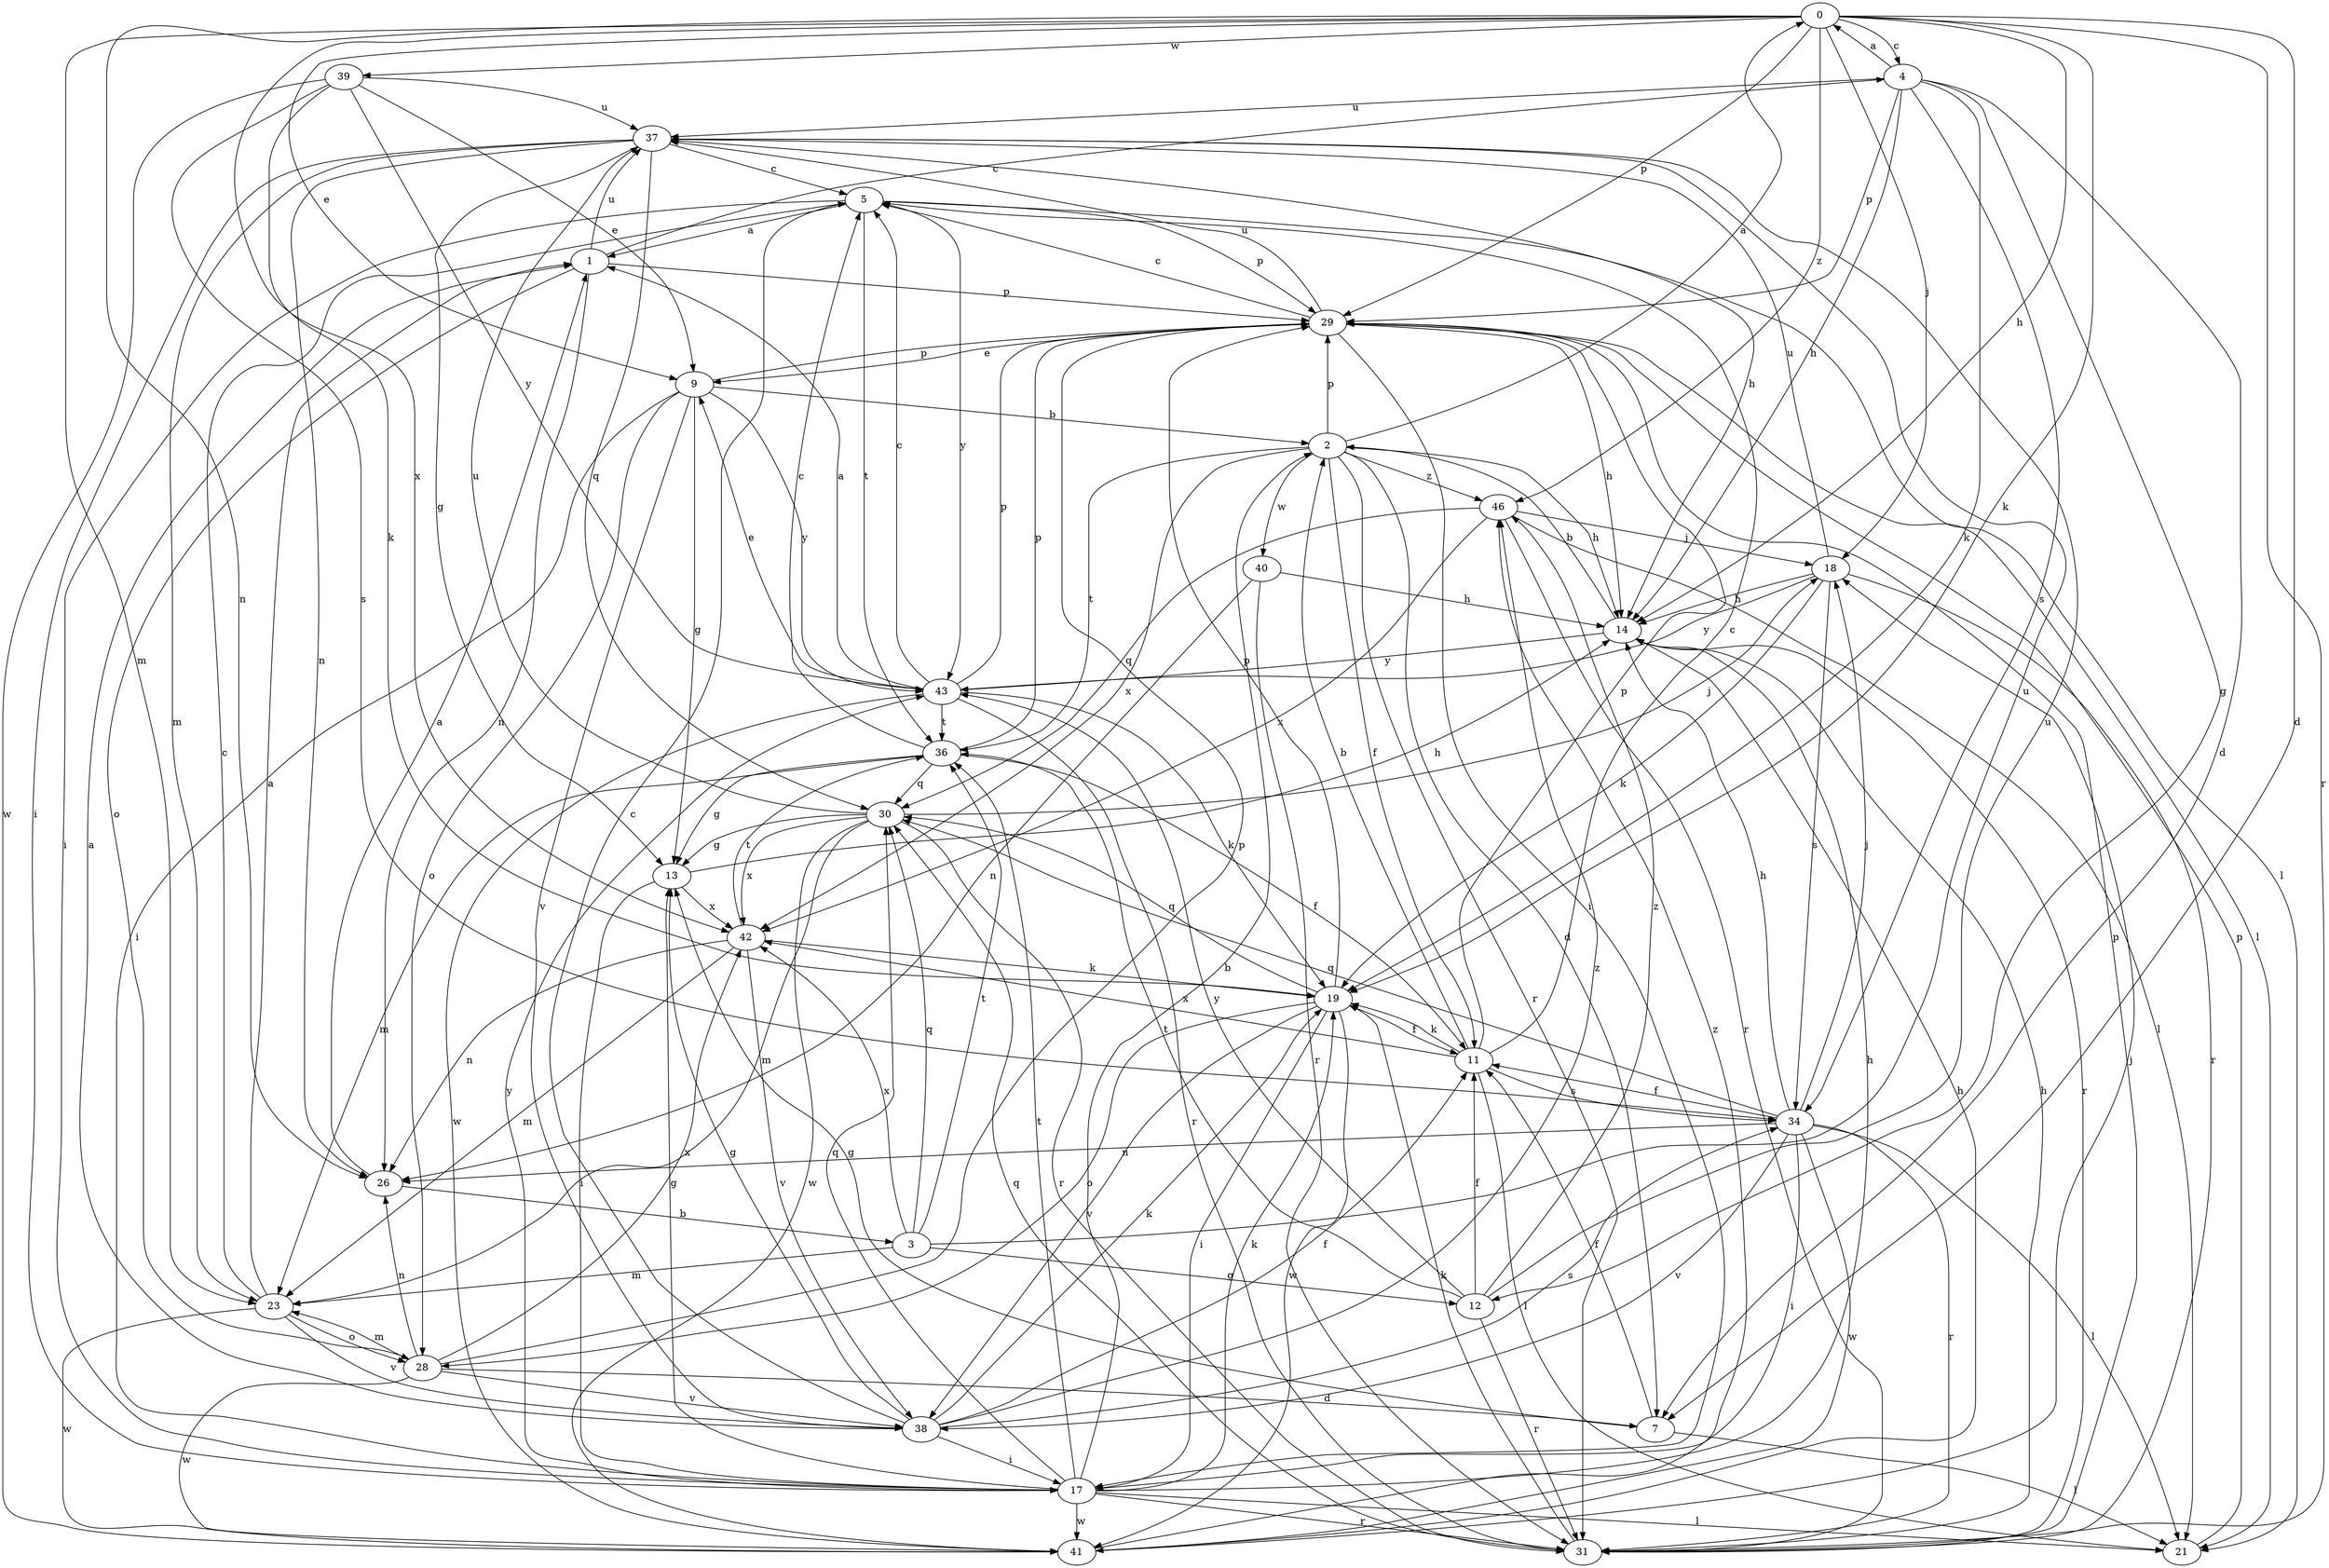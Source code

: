 strict digraph  {
0;
1;
2;
3;
4;
5;
7;
9;
11;
12;
13;
14;
17;
18;
19;
21;
23;
26;
28;
29;
30;
31;
34;
36;
37;
38;
39;
40;
41;
42;
43;
46;
0 -> 4  [label=c];
0 -> 7  [label=d];
0 -> 9  [label=e];
0 -> 14  [label=h];
0 -> 18  [label=j];
0 -> 19  [label=k];
0 -> 23  [label=m];
0 -> 26  [label=n];
0 -> 29  [label=p];
0 -> 31  [label=r];
0 -> 39  [label=w];
0 -> 42  [label=x];
0 -> 46  [label=z];
1 -> 4  [label=c];
1 -> 26  [label=n];
1 -> 28  [label=o];
1 -> 29  [label=p];
1 -> 37  [label=u];
2 -> 0  [label=a];
2 -> 7  [label=d];
2 -> 11  [label=f];
2 -> 14  [label=h];
2 -> 29  [label=p];
2 -> 31  [label=r];
2 -> 36  [label=t];
2 -> 40  [label=w];
2 -> 42  [label=x];
2 -> 46  [label=z];
3 -> 12  [label=g];
3 -> 23  [label=m];
3 -> 30  [label=q];
3 -> 36  [label=t];
3 -> 37  [label=u];
3 -> 42  [label=x];
4 -> 0  [label=a];
4 -> 7  [label=d];
4 -> 12  [label=g];
4 -> 14  [label=h];
4 -> 19  [label=k];
4 -> 29  [label=p];
4 -> 34  [label=s];
4 -> 37  [label=u];
5 -> 1  [label=a];
5 -> 17  [label=i];
5 -> 21  [label=l];
5 -> 29  [label=p];
5 -> 36  [label=t];
5 -> 43  [label=y];
7 -> 11  [label=f];
7 -> 13  [label=g];
7 -> 21  [label=l];
9 -> 2  [label=b];
9 -> 13  [label=g];
9 -> 17  [label=i];
9 -> 28  [label=o];
9 -> 29  [label=p];
9 -> 38  [label=v];
9 -> 43  [label=y];
11 -> 2  [label=b];
11 -> 5  [label=c];
11 -> 19  [label=k];
11 -> 21  [label=l];
11 -> 29  [label=p];
11 -> 34  [label=s];
11 -> 42  [label=x];
12 -> 11  [label=f];
12 -> 31  [label=r];
12 -> 36  [label=t];
12 -> 37  [label=u];
12 -> 43  [label=y];
12 -> 46  [label=z];
13 -> 14  [label=h];
13 -> 17  [label=i];
13 -> 42  [label=x];
14 -> 2  [label=b];
14 -> 31  [label=r];
14 -> 43  [label=y];
17 -> 2  [label=b];
17 -> 13  [label=g];
17 -> 14  [label=h];
17 -> 19  [label=k];
17 -> 21  [label=l];
17 -> 30  [label=q];
17 -> 31  [label=r];
17 -> 36  [label=t];
17 -> 41  [label=w];
17 -> 43  [label=y];
18 -> 14  [label=h];
18 -> 19  [label=k];
18 -> 31  [label=r];
18 -> 34  [label=s];
18 -> 37  [label=u];
18 -> 43  [label=y];
19 -> 11  [label=f];
19 -> 17  [label=i];
19 -> 28  [label=o];
19 -> 29  [label=p];
19 -> 30  [label=q];
19 -> 38  [label=v];
19 -> 41  [label=w];
21 -> 29  [label=p];
23 -> 1  [label=a];
23 -> 5  [label=c];
23 -> 28  [label=o];
23 -> 38  [label=v];
23 -> 41  [label=w];
26 -> 1  [label=a];
26 -> 3  [label=b];
28 -> 7  [label=d];
28 -> 23  [label=m];
28 -> 26  [label=n];
28 -> 29  [label=p];
28 -> 38  [label=v];
28 -> 41  [label=w];
28 -> 42  [label=x];
29 -> 5  [label=c];
29 -> 9  [label=e];
29 -> 14  [label=h];
29 -> 17  [label=i];
29 -> 21  [label=l];
29 -> 37  [label=u];
30 -> 13  [label=g];
30 -> 18  [label=j];
30 -> 23  [label=m];
30 -> 31  [label=r];
30 -> 37  [label=u];
30 -> 41  [label=w];
30 -> 42  [label=x];
31 -> 14  [label=h];
31 -> 19  [label=k];
31 -> 29  [label=p];
31 -> 30  [label=q];
34 -> 11  [label=f];
34 -> 14  [label=h];
34 -> 17  [label=i];
34 -> 18  [label=j];
34 -> 21  [label=l];
34 -> 26  [label=n];
34 -> 30  [label=q];
34 -> 31  [label=r];
34 -> 38  [label=v];
34 -> 41  [label=w];
36 -> 5  [label=c];
36 -> 11  [label=f];
36 -> 13  [label=g];
36 -> 23  [label=m];
36 -> 29  [label=p];
36 -> 30  [label=q];
37 -> 5  [label=c];
37 -> 13  [label=g];
37 -> 14  [label=h];
37 -> 17  [label=i];
37 -> 23  [label=m];
37 -> 26  [label=n];
37 -> 30  [label=q];
38 -> 1  [label=a];
38 -> 5  [label=c];
38 -> 11  [label=f];
38 -> 13  [label=g];
38 -> 17  [label=i];
38 -> 19  [label=k];
38 -> 34  [label=s];
38 -> 46  [label=z];
39 -> 9  [label=e];
39 -> 19  [label=k];
39 -> 34  [label=s];
39 -> 37  [label=u];
39 -> 41  [label=w];
39 -> 43  [label=y];
40 -> 14  [label=h];
40 -> 26  [label=n];
40 -> 31  [label=r];
41 -> 14  [label=h];
41 -> 18  [label=j];
41 -> 46  [label=z];
42 -> 19  [label=k];
42 -> 23  [label=m];
42 -> 26  [label=n];
42 -> 36  [label=t];
42 -> 38  [label=v];
43 -> 1  [label=a];
43 -> 5  [label=c];
43 -> 9  [label=e];
43 -> 19  [label=k];
43 -> 29  [label=p];
43 -> 31  [label=r];
43 -> 36  [label=t];
43 -> 41  [label=w];
46 -> 18  [label=j];
46 -> 21  [label=l];
46 -> 30  [label=q];
46 -> 31  [label=r];
46 -> 42  [label=x];
}
